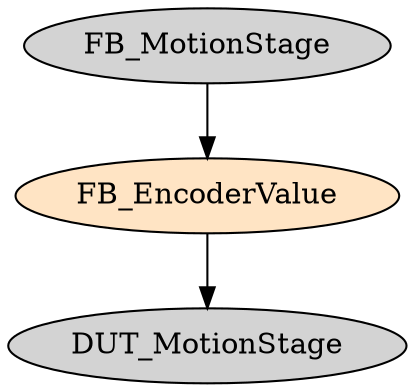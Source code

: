 digraph FB_EncoderValue {
     node [style=filled]
    FB_EncoderValue [fillcolor = bisque];
    FB_EncoderValue -> DUT_MotionStage;
    FB_MotionStage -> FB_EncoderValue;
}
